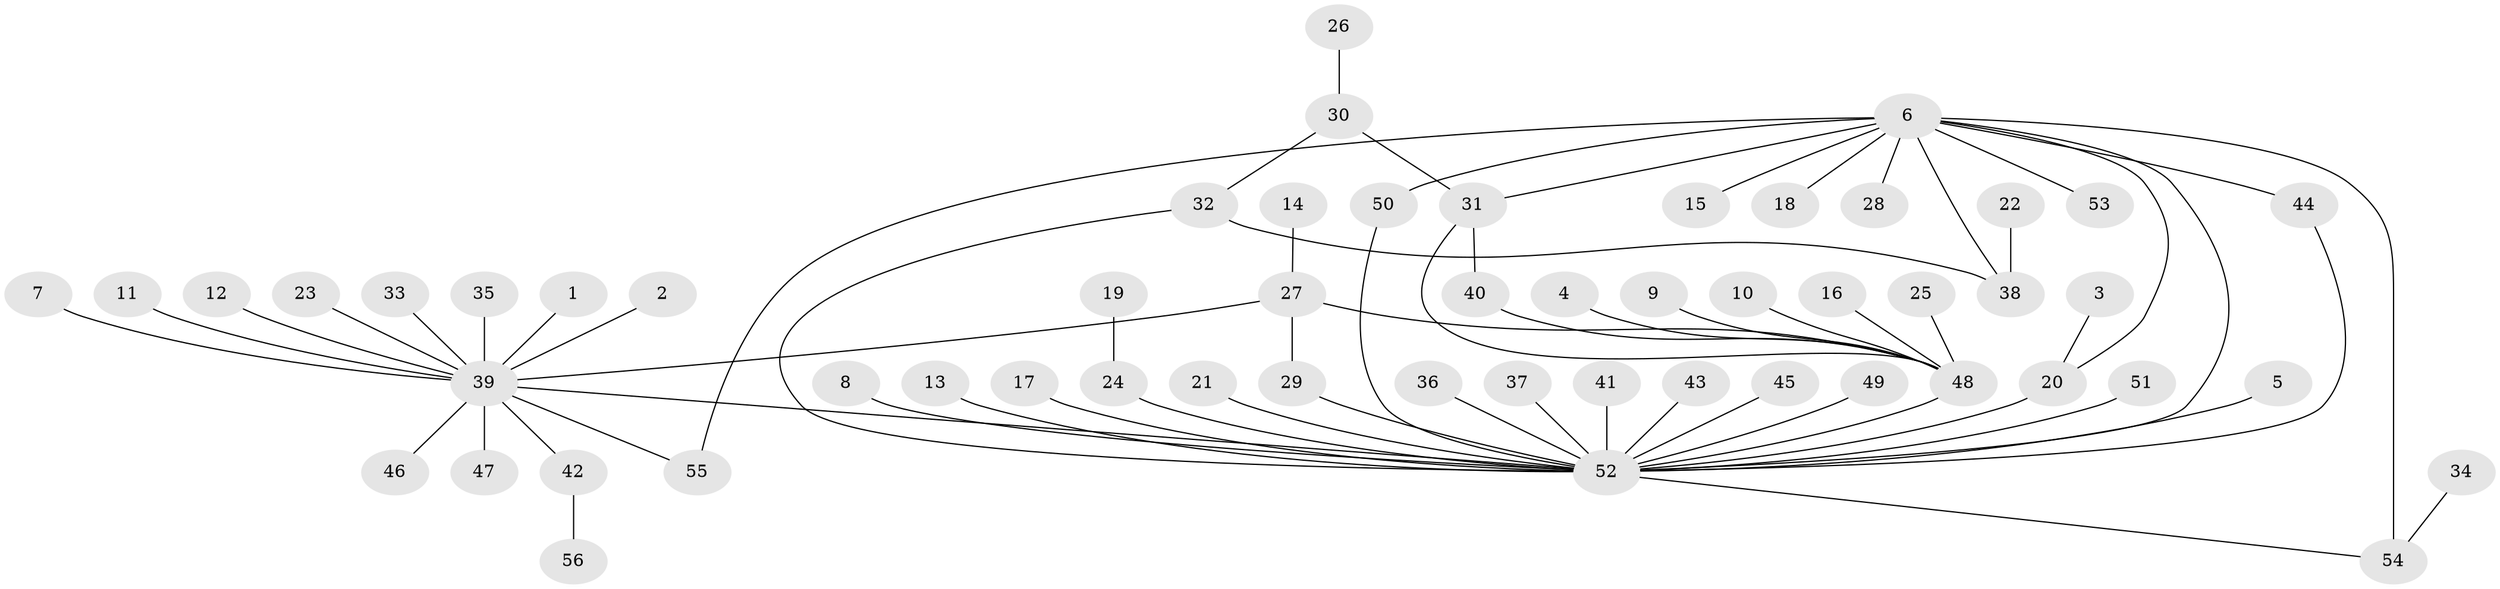 // original degree distribution, {16: 0.017857142857142856, 6: 0.008928571428571428, 12: 0.008928571428571428, 4: 0.05357142857142857, 1: 0.6071428571428571, 15: 0.008928571428571428, 3: 0.08035714285714286, 5: 0.026785714285714284, 2: 0.17857142857142858, 9: 0.008928571428571428}
// Generated by graph-tools (version 1.1) at 2025/49/03/09/25 03:49:58]
// undirected, 56 vertices, 66 edges
graph export_dot {
graph [start="1"]
  node [color=gray90,style=filled];
  1;
  2;
  3;
  4;
  5;
  6;
  7;
  8;
  9;
  10;
  11;
  12;
  13;
  14;
  15;
  16;
  17;
  18;
  19;
  20;
  21;
  22;
  23;
  24;
  25;
  26;
  27;
  28;
  29;
  30;
  31;
  32;
  33;
  34;
  35;
  36;
  37;
  38;
  39;
  40;
  41;
  42;
  43;
  44;
  45;
  46;
  47;
  48;
  49;
  50;
  51;
  52;
  53;
  54;
  55;
  56;
  1 -- 39 [weight=1.0];
  2 -- 39 [weight=1.0];
  3 -- 20 [weight=1.0];
  4 -- 48 [weight=1.0];
  5 -- 52 [weight=1.0];
  6 -- 15 [weight=1.0];
  6 -- 18 [weight=1.0];
  6 -- 20 [weight=1.0];
  6 -- 28 [weight=1.0];
  6 -- 31 [weight=1.0];
  6 -- 38 [weight=1.0];
  6 -- 44 [weight=1.0];
  6 -- 50 [weight=1.0];
  6 -- 52 [weight=1.0];
  6 -- 53 [weight=1.0];
  6 -- 54 [weight=1.0];
  6 -- 55 [weight=1.0];
  7 -- 39 [weight=1.0];
  8 -- 52 [weight=1.0];
  9 -- 48 [weight=1.0];
  10 -- 48 [weight=1.0];
  11 -- 39 [weight=1.0];
  12 -- 39 [weight=1.0];
  13 -- 52 [weight=1.0];
  14 -- 27 [weight=1.0];
  16 -- 48 [weight=1.0];
  17 -- 52 [weight=1.0];
  19 -- 24 [weight=1.0];
  20 -- 52 [weight=2.0];
  21 -- 52 [weight=1.0];
  22 -- 38 [weight=1.0];
  23 -- 39 [weight=1.0];
  24 -- 52 [weight=1.0];
  25 -- 48 [weight=1.0];
  26 -- 30 [weight=1.0];
  27 -- 29 [weight=1.0];
  27 -- 39 [weight=1.0];
  27 -- 48 [weight=1.0];
  29 -- 52 [weight=1.0];
  30 -- 31 [weight=1.0];
  30 -- 32 [weight=1.0];
  31 -- 40 [weight=1.0];
  31 -- 48 [weight=1.0];
  32 -- 38 [weight=1.0];
  32 -- 52 [weight=1.0];
  33 -- 39 [weight=1.0];
  34 -- 54 [weight=1.0];
  35 -- 39 [weight=1.0];
  36 -- 52 [weight=1.0];
  37 -- 52 [weight=1.0];
  39 -- 42 [weight=1.0];
  39 -- 46 [weight=1.0];
  39 -- 47 [weight=1.0];
  39 -- 52 [weight=1.0];
  39 -- 55 [weight=1.0];
  40 -- 48 [weight=1.0];
  41 -- 52 [weight=1.0];
  42 -- 56 [weight=1.0];
  43 -- 52 [weight=1.0];
  44 -- 52 [weight=1.0];
  45 -- 52 [weight=1.0];
  48 -- 52 [weight=1.0];
  49 -- 52 [weight=1.0];
  50 -- 52 [weight=1.0];
  51 -- 52 [weight=1.0];
  52 -- 54 [weight=1.0];
}
